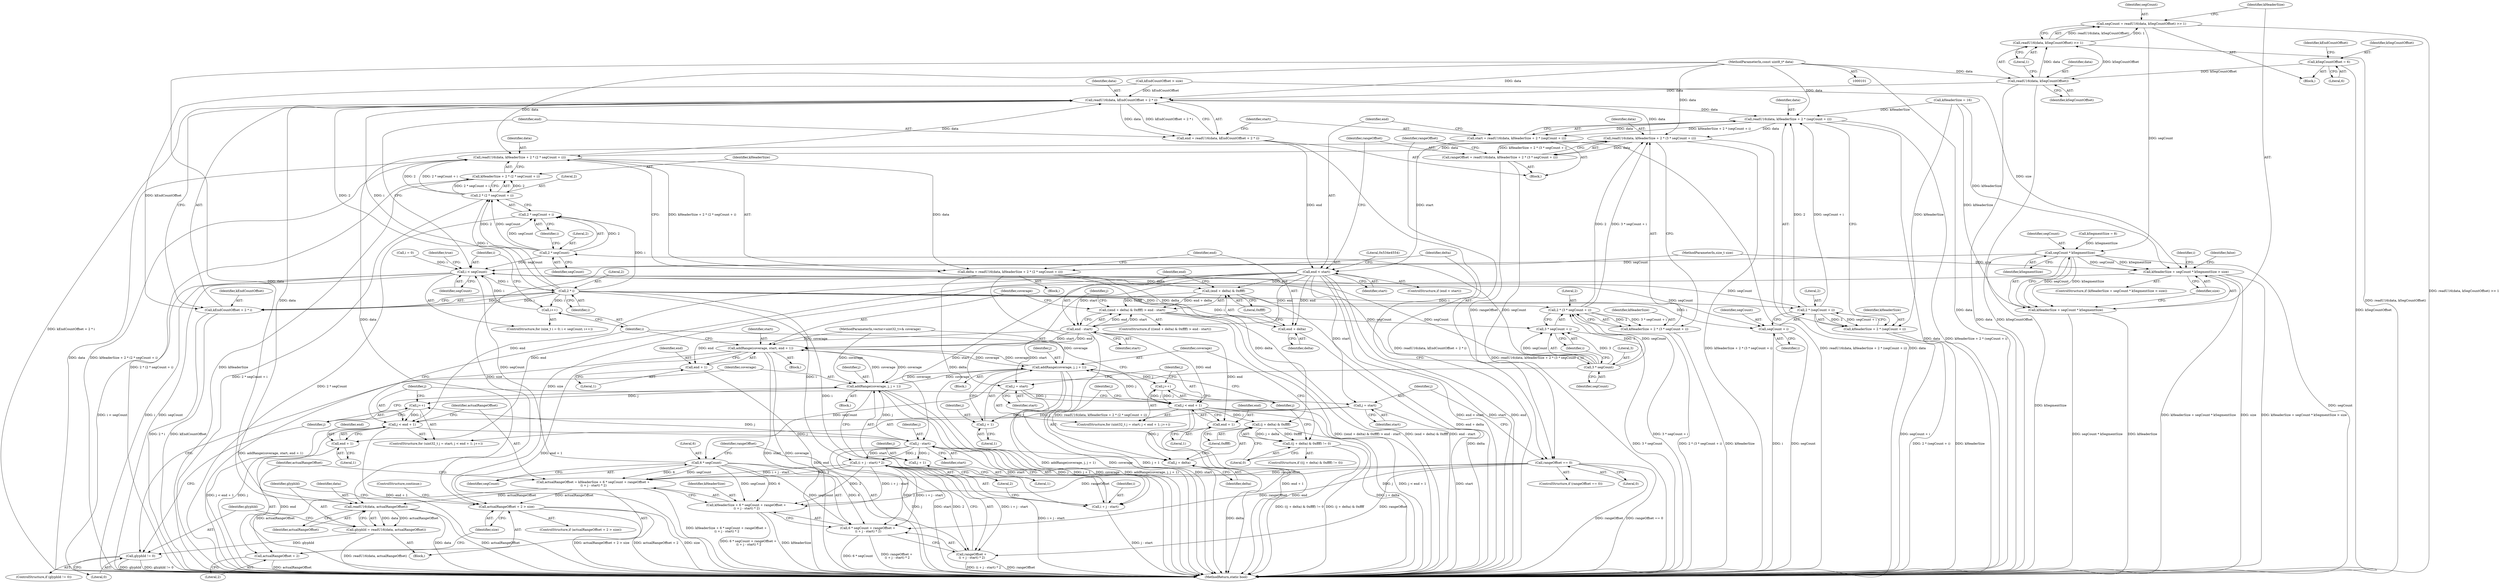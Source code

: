 digraph "0_Android_f4785aa1947b8d22d5b19559ef1ca526d98e0e73_0@API" {
"1000130" [label="(Call,segCount = readU16(data, kSegCountOffset) >> 1)"];
"1000132" [label="(Call,readU16(data, kSegCountOffset) >> 1)"];
"1000133" [label="(Call,readU16(data, kSegCountOffset))"];
"1000103" [label="(MethodParameterIn,const uint8_t* data)"];
"1000107" [label="(Call,kSegCountOffset = 6)"];
"1000141" [label="(Call,segCount * kSegmentSize)"];
"1000138" [label="(Call,kHeaderSize + segCount * kSegmentSize > size)"];
"1000305" [label="(Call,actualRangeOffset + 2 > size)"];
"1000139" [label="(Call,kHeaderSize + segCount * kSegmentSize)"];
"1000153" [label="(Call,i < segCount)"];
"1000166" [label="(Call,2 * i)"];
"1000156" [label="(Call,i++)"];
"1000162" [label="(Call,readU16(data, kEndCountOffset + 2 * i))"];
"1000160" [label="(Call,end = readU16(data, kEndCountOffset + 2 * i))"];
"1000182" [label="(Call,end < start)"];
"1000226" [label="(Call,(end + delta) & 0xffff)"];
"1000225" [label="(Call,((end + delta) & 0xffff) > end - start)"];
"1000227" [label="(Call,end + delta)"];
"1000231" [label="(Call,end - start)"];
"1000235" [label="(Call,addRange(coverage, start, end + 1))"];
"1000265" [label="(Call,addRange(coverage, j, j + 1))"];
"1000253" [label="(Call,j++)"];
"1000248" [label="(Call,j < end + 1)"];
"1000258" [label="(Call,(j + delta) & 0xffff)"];
"1000257" [label="(Call,((j + delta) & 0xffff) != 0)"];
"1000259" [label="(Call,j + delta)"];
"1000268" [label="(Call,j + 1)"];
"1000323" [label="(Call,addRange(coverage, j, j + 1))"];
"1000283" [label="(Call,j++)"];
"1000278" [label="(Call,j < end + 1)"];
"1000300" [label="(Call,j - start)"];
"1000297" [label="(Call,(i + j - start) * 2)"];
"1000287" [label="(Call,actualRangeOffset = kHeaderSize + 6 * segCount + rangeOffset +\n (i + j - start) * 2)"];
"1000306" [label="(Call,actualRangeOffset + 2)"];
"1000315" [label="(Call,readU16(data, actualRangeOffset))"];
"1000313" [label="(Call,glyphId = readU16(data, actualRangeOffset))"];
"1000319" [label="(Call,glyphId != 0)"];
"1000289" [label="(Call,kHeaderSize + 6 * segCount + rangeOffset +\n (i + j - start) * 2)"];
"1000291" [label="(Call,6 * segCount + rangeOffset +\n (i + j - start) * 2)"];
"1000295" [label="(Call,rangeOffset +\n (i + j - start) * 2)"];
"1000298" [label="(Call,i + j - start)"];
"1000326" [label="(Call,j + 1)"];
"1000238" [label="(Call,end + 1)"];
"1000245" [label="(Call,j = start)"];
"1000250" [label="(Call,end + 1)"];
"1000275" [label="(Call,j = start)"];
"1000280" [label="(Call,end + 1)"];
"1000172" [label="(Call,readU16(data, kHeaderSize + 2 * (segCount + i)))"];
"1000170" [label="(Call,start = readU16(data, kHeaderSize + 2 * (segCount + i)))"];
"1000194" [label="(Call,readU16(data, kHeaderSize + 2 * (3 * segCount + i)))"];
"1000192" [label="(Call,rangeOffset = readU16(data, kHeaderSize + 2 * (3 * segCount + i)))"];
"1000206" [label="(Call,rangeOffset == 0)"];
"1000213" [label="(Call,readU16(data, kHeaderSize + 2 * (2 * segCount + i)))"];
"1000211" [label="(Call,delta = readU16(data, kHeaderSize + 2 * (2 * segCount + i)))"];
"1000164" [label="(Call,kEndCountOffset + 2 * i)"];
"1000176" [label="(Call,2 * (segCount + i))"];
"1000174" [label="(Call,kHeaderSize + 2 * (segCount + i))"];
"1000178" [label="(Call,segCount + i)"];
"1000198" [label="(Call,2 * (3 * segCount + i))"];
"1000196" [label="(Call,kHeaderSize + 2 * (3 * segCount + i))"];
"1000200" [label="(Call,3 * segCount + i)"];
"1000217" [label="(Call,2 * (2 * segCount + i))"];
"1000215" [label="(Call,kHeaderSize + 2 * (2 * segCount + i))"];
"1000219" [label="(Call,2 * segCount + i)"];
"1000201" [label="(Call,3 * segCount)"];
"1000220" [label="(Call,2 * segCount)"];
"1000292" [label="(Call,6 * segCount)"];
"1000292" [label="(Call,6 * segCount)"];
"1000182" [label="(Call,end < start)"];
"1000326" [label="(Call,j + 1)"];
"1000243" [label="(ControlStructure,for (uint32_t j = start; j < end + 1; j++))"];
"1000315" [label="(Call,readU16(data, actualRangeOffset))"];
"1000220" [label="(Call,2 * segCount)"];
"1000258" [label="(Call,(j + delta) & 0xffff)"];
"1000311" [label="(ControlStructure,continue;)"];
"1000151" [label="(Identifier,i)"];
"1000314" [label="(Identifier,glyphId)"];
"1000257" [label="(Call,((j + delta) & 0xffff) != 0)"];
"1000232" [label="(Identifier,end)"];
"1000273" [label="(ControlStructure,for (uint32_t j = start; j < end + 1; j++))"];
"1000137" [label="(ControlStructure,if (kHeaderSize + segCount * kSegmentSize > size))"];
"1000212" [label="(Identifier,delta)"];
"1000270" [label="(Literal,1)"];
"1000301" [label="(Identifier,j)"];
"1000277" [label="(Identifier,start)"];
"1000141" [label="(Call,segCount * kSegmentSize)"];
"1000213" [label="(Call,readU16(data, kHeaderSize + 2 * (2 * segCount + i)))"];
"1000219" [label="(Call,2 * segCount + i)"];
"1000156" [label="(Call,i++)"];
"1000290" [label="(Identifier,kHeaderSize)"];
"1000211" [label="(Call,delta = readU16(data, kHeaderSize + 2 * (2 * segCount + i)))"];
"1000178" [label="(Call,segCount + i)"];
"1000217" [label="(Call,2 * (2 * segCount + i))"];
"1000240" [label="(Literal,1)"];
"1000162" [label="(Call,readU16(data, kEndCountOffset + 2 * i))"];
"1000265" [label="(Call,addRange(coverage, j, j + 1))"];
"1000304" [label="(ControlStructure,if (actualRangeOffset + 2 > size))"];
"1000228" [label="(Identifier,end)"];
"1000275" [label="(Call,j = start)"];
"1000233" [label="(Identifier,start)"];
"1000195" [label="(Identifier,data)"];
"1000115" [label="(Call,kHeaderSize = 16)"];
"1000154" [label="(Identifier,i)"];
"1000179" [label="(Identifier,segCount)"];
"1000306" [label="(Call,actualRangeOffset + 2)"];
"1000176" [label="(Call,2 * (segCount + i))"];
"1000132" [label="(Call,readU16(data, kSegCountOffset) >> 1)"];
"1000170" [label="(Call,start = readU16(data, kHeaderSize + 2 * (segCount + i)))"];
"1000313" [label="(Call,glyphId = readU16(data, actualRangeOffset))"];
"1000234" [label="(Block,)"];
"1000209" [label="(Block,)"];
"1000328" [label="(Literal,1)"];
"1000236" [label="(Identifier,coverage)"];
"1000123" [label="(Call,kEndCountOffset > size)"];
"1000227" [label="(Call,end + delta)"];
"1000144" [label="(Identifier,size)"];
"1000325" [label="(Identifier,j)"];
"1000287" [label="(Call,actualRangeOffset = kHeaderSize + 6 * segCount + rangeOffset +\n (i + j - start) * 2)"];
"1000321" [label="(Literal,0)"];
"1000319" [label="(Call,glyphId != 0)"];
"1000247" [label="(Identifier,start)"];
"1000177" [label="(Literal,2)"];
"1000143" [label="(Identifier,kSegmentSize)"];
"1000331" [label="(MethodReturn,static bool)"];
"1000167" [label="(Literal,2)"];
"1000297" [label="(Call,(i + j - start) * 2)"];
"1000256" [label="(ControlStructure,if (((j + delta) & 0xffff) != 0))"];
"1000291" [label="(Call,6 * segCount + rangeOffset +\n (i + j - start) * 2)"];
"1000252" [label="(Literal,1)"];
"1000215" [label="(Call,kHeaderSize + 2 * (2 * segCount + i))"];
"1000206" [label="(Call,rangeOffset == 0)"];
"1000205" [label="(ControlStructure,if (rangeOffset == 0))"];
"1000248" [label="(Call,j < end + 1)"];
"1000109" [label="(Literal,6)"];
"1000171" [label="(Identifier,start)"];
"1000323" [label="(Call,addRange(coverage, j, j + 1))"];
"1000251" [label="(Identifier,end)"];
"1000161" [label="(Identifier,end)"];
"1000142" [label="(Identifier,segCount)"];
"1000164" [label="(Call,kEndCountOffset + 2 * i)"];
"1000119" [label="(Call,kSegmentSize = 8)"];
"1000136" [label="(Literal,1)"];
"1000309" [label="(Identifier,size)"];
"1000160" [label="(Call,end = readU16(data, kEndCountOffset + 2 * i))"];
"1000308" [label="(Literal,2)"];
"1000216" [label="(Identifier,kHeaderSize)"];
"1000200" [label="(Call,3 * segCount + i)"];
"1000264" [label="(Block,)"];
"1000245" [label="(Call,j = start)"];
"1000168" [label="(Identifier,i)"];
"1000102" [label="(MethodParameterIn,vector<uint32_t>& coverage)"];
"1000226" [label="(Call,(end + delta) & 0xffff)"];
"1000263" [label="(Literal,0)"];
"1000288" [label="(Identifier,actualRangeOffset)"];
"1000192" [label="(Call,rangeOffset = readU16(data, kHeaderSize + 2 * (3 * segCount + i)))"];
"1000260" [label="(Identifier,j)"];
"1000231" [label="(Call,end - start)"];
"1000318" [label="(ControlStructure,if (glyphId != 0))"];
"1000296" [label="(Identifier,rangeOffset)"];
"1000285" [label="(Block,)"];
"1000279" [label="(Identifier,j)"];
"1000175" [label="(Identifier,kHeaderSize)"];
"1000250" [label="(Call,end + 1)"];
"1000224" [label="(ControlStructure,if (((end + delta) & 0xffff) > end - start))"];
"1000330" [label="(Identifier,true)"];
"1000281" [label="(Identifier,end)"];
"1000294" [label="(Identifier,segCount)"];
"1000130" [label="(Call,segCount = readU16(data, kSegCountOffset) >> 1)"];
"1000249" [label="(Identifier,j)"];
"1000222" [label="(Identifier,segCount)"];
"1000155" [label="(Identifier,segCount)"];
"1000157" [label="(Identifier,i)"];
"1000104" [label="(MethodParameterIn,size_t size)"];
"1000303" [label="(Literal,2)"];
"1000204" [label="(Identifier,i)"];
"1000305" [label="(Call,actualRangeOffset + 2 > size)"];
"1000148" [label="(ControlStructure,for (size_t i = 0; i < segCount; i++))"];
"1000108" [label="(Identifier,kSegCountOffset)"];
"1000147" [label="(Identifier,false)"];
"1000289" [label="(Call,kHeaderSize + 6 * segCount + rangeOffset +\n (i + j - start) * 2)"];
"1000230" [label="(Literal,0xffff)"];
"1000320" [label="(Identifier,glyphId)"];
"1000183" [label="(Identifier,end)"];
"1000299" [label="(Identifier,i)"];
"1000153" [label="(Call,i < segCount)"];
"1000133" [label="(Call,readU16(data, kSegCountOffset))"];
"1000300" [label="(Call,j - start)"];
"1000131" [label="(Identifier,segCount)"];
"1000107" [label="(Call,kSegCountOffset = 6)"];
"1000103" [label="(MethodParameterIn,const uint8_t* data)"];
"1000282" [label="(Literal,1)"];
"1000269" [label="(Identifier,j)"];
"1000253" [label="(Call,j++)"];
"1000268" [label="(Call,j + 1)"];
"1000283" [label="(Call,j++)"];
"1000134" [label="(Identifier,data)"];
"1000280" [label="(Call,end + 1)"];
"1000174" [label="(Call,kHeaderSize + 2 * (segCount + i))"];
"1000276" [label="(Identifier,j)"];
"1000317" [label="(Identifier,actualRangeOffset)"];
"1000105" [label="(Block,)"];
"1000150" [label="(Call,i = 0)"];
"1000259" [label="(Call,j + delta)"];
"1000158" [label="(Block,)"];
"1000208" [label="(Literal,0)"];
"1000262" [label="(Literal,0xffff)"];
"1000324" [label="(Identifier,coverage)"];
"1000254" [label="(Identifier,j)"];
"1000278" [label="(Call,j < end + 1)"];
"1000327" [label="(Identifier,j)"];
"1000139" [label="(Call,kHeaderSize + segCount * kSegmentSize)"];
"1000166" [label="(Call,2 * i)"];
"1000197" [label="(Identifier,kHeaderSize)"];
"1000307" [label="(Identifier,actualRangeOffset)"];
"1000198" [label="(Call,2 * (3 * segCount + i))"];
"1000196" [label="(Call,kHeaderSize + 2 * (3 * segCount + i))"];
"1000316" [label="(Identifier,data)"];
"1000221" [label="(Literal,2)"];
"1000246" [label="(Identifier,j)"];
"1000267" [label="(Identifier,j)"];
"1000223" [label="(Identifier,i)"];
"1000194" [label="(Call,readU16(data, kHeaderSize + 2 * (3 * segCount + i)))"];
"1000180" [label="(Identifier,i)"];
"1000284" [label="(Identifier,j)"];
"1000225" [label="(Call,((end + delta) & 0xffff) > end - start)"];
"1000295" [label="(Call,rangeOffset +\n (i + j - start) * 2)"];
"1000140" [label="(Identifier,kHeaderSize)"];
"1000165" [label="(Identifier,kEndCountOffset)"];
"1000184" [label="(Identifier,start)"];
"1000138" [label="(Call,kHeaderSize + segCount * kSegmentSize > size)"];
"1000135" [label="(Identifier,kSegCountOffset)"];
"1000214" [label="(Identifier,data)"];
"1000203" [label="(Identifier,segCount)"];
"1000298" [label="(Call,i + j - start)"];
"1000237" [label="(Identifier,start)"];
"1000229" [label="(Identifier,delta)"];
"1000266" [label="(Identifier,coverage)"];
"1000207" [label="(Identifier,rangeOffset)"];
"1000187" [label="(Literal,0x534e4554)"];
"1000112" [label="(Identifier,kEndCountOffset)"];
"1000293" [label="(Literal,6)"];
"1000163" [label="(Identifier,data)"];
"1000235" [label="(Call,addRange(coverage, start, end + 1))"];
"1000322" [label="(Block,)"];
"1000202" [label="(Literal,3)"];
"1000238" [label="(Call,end + 1)"];
"1000201" [label="(Call,3 * segCount)"];
"1000261" [label="(Identifier,delta)"];
"1000173" [label="(Identifier,data)"];
"1000218" [label="(Literal,2)"];
"1000172" [label="(Call,readU16(data, kHeaderSize + 2 * (segCount + i)))"];
"1000199" [label="(Literal,2)"];
"1000193" [label="(Identifier,rangeOffset)"];
"1000302" [label="(Identifier,start)"];
"1000239" [label="(Identifier,end)"];
"1000181" [label="(ControlStructure,if (end < start))"];
"1000130" -> "1000105"  [label="AST: "];
"1000130" -> "1000132"  [label="CFG: "];
"1000131" -> "1000130"  [label="AST: "];
"1000132" -> "1000130"  [label="AST: "];
"1000140" -> "1000130"  [label="CFG: "];
"1000130" -> "1000331"  [label="DDG: readU16(data, kSegCountOffset) >> 1"];
"1000132" -> "1000130"  [label="DDG: readU16(data, kSegCountOffset)"];
"1000132" -> "1000130"  [label="DDG: 1"];
"1000130" -> "1000141"  [label="DDG: segCount"];
"1000132" -> "1000136"  [label="CFG: "];
"1000133" -> "1000132"  [label="AST: "];
"1000136" -> "1000132"  [label="AST: "];
"1000132" -> "1000331"  [label="DDG: readU16(data, kSegCountOffset)"];
"1000133" -> "1000132"  [label="DDG: data"];
"1000133" -> "1000132"  [label="DDG: kSegCountOffset"];
"1000133" -> "1000135"  [label="CFG: "];
"1000134" -> "1000133"  [label="AST: "];
"1000135" -> "1000133"  [label="AST: "];
"1000136" -> "1000133"  [label="CFG: "];
"1000133" -> "1000331"  [label="DDG: data"];
"1000133" -> "1000331"  [label="DDG: kSegCountOffset"];
"1000103" -> "1000133"  [label="DDG: data"];
"1000107" -> "1000133"  [label="DDG: kSegCountOffset"];
"1000133" -> "1000162"  [label="DDG: data"];
"1000103" -> "1000101"  [label="AST: "];
"1000103" -> "1000331"  [label="DDG: data"];
"1000103" -> "1000162"  [label="DDG: data"];
"1000103" -> "1000172"  [label="DDG: data"];
"1000103" -> "1000194"  [label="DDG: data"];
"1000103" -> "1000213"  [label="DDG: data"];
"1000103" -> "1000315"  [label="DDG: data"];
"1000107" -> "1000105"  [label="AST: "];
"1000107" -> "1000109"  [label="CFG: "];
"1000108" -> "1000107"  [label="AST: "];
"1000109" -> "1000107"  [label="AST: "];
"1000112" -> "1000107"  [label="CFG: "];
"1000107" -> "1000331"  [label="DDG: kSegCountOffset"];
"1000141" -> "1000139"  [label="AST: "];
"1000141" -> "1000143"  [label="CFG: "];
"1000142" -> "1000141"  [label="AST: "];
"1000143" -> "1000141"  [label="AST: "];
"1000139" -> "1000141"  [label="CFG: "];
"1000141" -> "1000331"  [label="DDG: segCount"];
"1000141" -> "1000331"  [label="DDG: kSegmentSize"];
"1000141" -> "1000138"  [label="DDG: segCount"];
"1000141" -> "1000138"  [label="DDG: kSegmentSize"];
"1000141" -> "1000139"  [label="DDG: segCount"];
"1000141" -> "1000139"  [label="DDG: kSegmentSize"];
"1000119" -> "1000141"  [label="DDG: kSegmentSize"];
"1000141" -> "1000153"  [label="DDG: segCount"];
"1000138" -> "1000137"  [label="AST: "];
"1000138" -> "1000144"  [label="CFG: "];
"1000139" -> "1000138"  [label="AST: "];
"1000144" -> "1000138"  [label="AST: "];
"1000147" -> "1000138"  [label="CFG: "];
"1000151" -> "1000138"  [label="CFG: "];
"1000138" -> "1000331"  [label="DDG: kHeaderSize + segCount * kSegmentSize"];
"1000138" -> "1000331"  [label="DDG: size"];
"1000138" -> "1000331"  [label="DDG: kHeaderSize + segCount * kSegmentSize > size"];
"1000115" -> "1000138"  [label="DDG: kHeaderSize"];
"1000123" -> "1000138"  [label="DDG: size"];
"1000104" -> "1000138"  [label="DDG: size"];
"1000138" -> "1000305"  [label="DDG: size"];
"1000305" -> "1000304"  [label="AST: "];
"1000305" -> "1000309"  [label="CFG: "];
"1000306" -> "1000305"  [label="AST: "];
"1000309" -> "1000305"  [label="AST: "];
"1000311" -> "1000305"  [label="CFG: "];
"1000314" -> "1000305"  [label="CFG: "];
"1000305" -> "1000331"  [label="DDG: size"];
"1000305" -> "1000331"  [label="DDG: actualRangeOffset + 2 > size"];
"1000305" -> "1000331"  [label="DDG: actualRangeOffset + 2"];
"1000287" -> "1000305"  [label="DDG: actualRangeOffset"];
"1000104" -> "1000305"  [label="DDG: size"];
"1000140" -> "1000139"  [label="AST: "];
"1000144" -> "1000139"  [label="CFG: "];
"1000139" -> "1000331"  [label="DDG: segCount * kSegmentSize"];
"1000139" -> "1000331"  [label="DDG: kHeaderSize"];
"1000115" -> "1000139"  [label="DDG: kHeaderSize"];
"1000153" -> "1000148"  [label="AST: "];
"1000153" -> "1000155"  [label="CFG: "];
"1000154" -> "1000153"  [label="AST: "];
"1000155" -> "1000153"  [label="AST: "];
"1000161" -> "1000153"  [label="CFG: "];
"1000330" -> "1000153"  [label="CFG: "];
"1000153" -> "1000331"  [label="DDG: segCount"];
"1000153" -> "1000331"  [label="DDG: i < segCount"];
"1000153" -> "1000331"  [label="DDG: i"];
"1000150" -> "1000153"  [label="DDG: i"];
"1000156" -> "1000153"  [label="DDG: i"];
"1000292" -> "1000153"  [label="DDG: segCount"];
"1000201" -> "1000153"  [label="DDG: segCount"];
"1000220" -> "1000153"  [label="DDG: segCount"];
"1000153" -> "1000166"  [label="DDG: i"];
"1000153" -> "1000176"  [label="DDG: segCount"];
"1000153" -> "1000178"  [label="DDG: segCount"];
"1000153" -> "1000201"  [label="DDG: segCount"];
"1000166" -> "1000164"  [label="AST: "];
"1000166" -> "1000168"  [label="CFG: "];
"1000167" -> "1000166"  [label="AST: "];
"1000168" -> "1000166"  [label="AST: "];
"1000164" -> "1000166"  [label="CFG: "];
"1000166" -> "1000156"  [label="DDG: i"];
"1000166" -> "1000162"  [label="DDG: 2"];
"1000166" -> "1000162"  [label="DDG: i"];
"1000166" -> "1000164"  [label="DDG: 2"];
"1000166" -> "1000164"  [label="DDG: i"];
"1000166" -> "1000176"  [label="DDG: i"];
"1000166" -> "1000178"  [label="DDG: i"];
"1000166" -> "1000198"  [label="DDG: i"];
"1000166" -> "1000200"  [label="DDG: i"];
"1000166" -> "1000217"  [label="DDG: i"];
"1000166" -> "1000219"  [label="DDG: i"];
"1000166" -> "1000297"  [label="DDG: i"];
"1000166" -> "1000298"  [label="DDG: i"];
"1000156" -> "1000148"  [label="AST: "];
"1000156" -> "1000157"  [label="CFG: "];
"1000157" -> "1000156"  [label="AST: "];
"1000154" -> "1000156"  [label="CFG: "];
"1000162" -> "1000160"  [label="AST: "];
"1000162" -> "1000164"  [label="CFG: "];
"1000163" -> "1000162"  [label="AST: "];
"1000164" -> "1000162"  [label="AST: "];
"1000160" -> "1000162"  [label="CFG: "];
"1000162" -> "1000331"  [label="DDG: kEndCountOffset + 2 * i"];
"1000162" -> "1000160"  [label="DDG: data"];
"1000162" -> "1000160"  [label="DDG: kEndCountOffset + 2 * i"];
"1000315" -> "1000162"  [label="DDG: data"];
"1000213" -> "1000162"  [label="DDG: data"];
"1000194" -> "1000162"  [label="DDG: data"];
"1000123" -> "1000162"  [label="DDG: kEndCountOffset"];
"1000162" -> "1000172"  [label="DDG: data"];
"1000160" -> "1000158"  [label="AST: "];
"1000161" -> "1000160"  [label="AST: "];
"1000171" -> "1000160"  [label="CFG: "];
"1000160" -> "1000331"  [label="DDG: readU16(data, kEndCountOffset + 2 * i)"];
"1000160" -> "1000182"  [label="DDG: end"];
"1000182" -> "1000181"  [label="AST: "];
"1000182" -> "1000184"  [label="CFG: "];
"1000183" -> "1000182"  [label="AST: "];
"1000184" -> "1000182"  [label="AST: "];
"1000187" -> "1000182"  [label="CFG: "];
"1000193" -> "1000182"  [label="CFG: "];
"1000182" -> "1000331"  [label="DDG: end < start"];
"1000182" -> "1000331"  [label="DDG: start"];
"1000182" -> "1000331"  [label="DDG: end"];
"1000170" -> "1000182"  [label="DDG: start"];
"1000182" -> "1000226"  [label="DDG: end"];
"1000182" -> "1000227"  [label="DDG: end"];
"1000182" -> "1000231"  [label="DDG: end"];
"1000182" -> "1000231"  [label="DDG: start"];
"1000182" -> "1000275"  [label="DDG: start"];
"1000182" -> "1000278"  [label="DDG: end"];
"1000182" -> "1000280"  [label="DDG: end"];
"1000182" -> "1000300"  [label="DDG: start"];
"1000226" -> "1000225"  [label="AST: "];
"1000226" -> "1000230"  [label="CFG: "];
"1000227" -> "1000226"  [label="AST: "];
"1000230" -> "1000226"  [label="AST: "];
"1000232" -> "1000226"  [label="CFG: "];
"1000226" -> "1000331"  [label="DDG: end + delta"];
"1000226" -> "1000225"  [label="DDG: end + delta"];
"1000226" -> "1000225"  [label="DDG: 0xffff"];
"1000211" -> "1000226"  [label="DDG: delta"];
"1000225" -> "1000224"  [label="AST: "];
"1000225" -> "1000231"  [label="CFG: "];
"1000231" -> "1000225"  [label="AST: "];
"1000236" -> "1000225"  [label="CFG: "];
"1000246" -> "1000225"  [label="CFG: "];
"1000225" -> "1000331"  [label="DDG: ((end + delta) & 0xffff) > end - start"];
"1000225" -> "1000331"  [label="DDG: (end + delta) & 0xffff"];
"1000225" -> "1000331"  [label="DDG: end - start"];
"1000231" -> "1000225"  [label="DDG: end"];
"1000231" -> "1000225"  [label="DDG: start"];
"1000227" -> "1000229"  [label="CFG: "];
"1000228" -> "1000227"  [label="AST: "];
"1000229" -> "1000227"  [label="AST: "];
"1000230" -> "1000227"  [label="CFG: "];
"1000227" -> "1000331"  [label="DDG: delta"];
"1000211" -> "1000227"  [label="DDG: delta"];
"1000231" -> "1000233"  [label="CFG: "];
"1000232" -> "1000231"  [label="AST: "];
"1000233" -> "1000231"  [label="AST: "];
"1000231" -> "1000235"  [label="DDG: start"];
"1000231" -> "1000235"  [label="DDG: end"];
"1000231" -> "1000238"  [label="DDG: end"];
"1000231" -> "1000245"  [label="DDG: start"];
"1000231" -> "1000248"  [label="DDG: end"];
"1000231" -> "1000250"  [label="DDG: end"];
"1000235" -> "1000234"  [label="AST: "];
"1000235" -> "1000238"  [label="CFG: "];
"1000236" -> "1000235"  [label="AST: "];
"1000237" -> "1000235"  [label="AST: "];
"1000238" -> "1000235"  [label="AST: "];
"1000157" -> "1000235"  [label="CFG: "];
"1000235" -> "1000331"  [label="DDG: start"];
"1000235" -> "1000331"  [label="DDG: coverage"];
"1000235" -> "1000331"  [label="DDG: addRange(coverage, start, end + 1)"];
"1000235" -> "1000331"  [label="DDG: end + 1"];
"1000265" -> "1000235"  [label="DDG: coverage"];
"1000323" -> "1000235"  [label="DDG: coverage"];
"1000102" -> "1000235"  [label="DDG: coverage"];
"1000235" -> "1000265"  [label="DDG: coverage"];
"1000235" -> "1000323"  [label="DDG: coverage"];
"1000265" -> "1000264"  [label="AST: "];
"1000265" -> "1000268"  [label="CFG: "];
"1000266" -> "1000265"  [label="AST: "];
"1000267" -> "1000265"  [label="AST: "];
"1000268" -> "1000265"  [label="AST: "];
"1000254" -> "1000265"  [label="CFG: "];
"1000265" -> "1000331"  [label="DDG: addRange(coverage, j, j + 1)"];
"1000265" -> "1000331"  [label="DDG: j + 1"];
"1000265" -> "1000331"  [label="DDG: coverage"];
"1000265" -> "1000253"  [label="DDG: j"];
"1000323" -> "1000265"  [label="DDG: coverage"];
"1000102" -> "1000265"  [label="DDG: coverage"];
"1000248" -> "1000265"  [label="DDG: j"];
"1000265" -> "1000323"  [label="DDG: coverage"];
"1000253" -> "1000243"  [label="AST: "];
"1000253" -> "1000254"  [label="CFG: "];
"1000254" -> "1000253"  [label="AST: "];
"1000249" -> "1000253"  [label="CFG: "];
"1000253" -> "1000248"  [label="DDG: j"];
"1000248" -> "1000253"  [label="DDG: j"];
"1000248" -> "1000243"  [label="AST: "];
"1000248" -> "1000250"  [label="CFG: "];
"1000249" -> "1000248"  [label="AST: "];
"1000250" -> "1000248"  [label="AST: "];
"1000260" -> "1000248"  [label="CFG: "];
"1000157" -> "1000248"  [label="CFG: "];
"1000248" -> "1000331"  [label="DDG: j < end + 1"];
"1000248" -> "1000331"  [label="DDG: end + 1"];
"1000248" -> "1000331"  [label="DDG: j"];
"1000245" -> "1000248"  [label="DDG: j"];
"1000248" -> "1000258"  [label="DDG: j"];
"1000248" -> "1000259"  [label="DDG: j"];
"1000248" -> "1000268"  [label="DDG: j"];
"1000258" -> "1000257"  [label="AST: "];
"1000258" -> "1000262"  [label="CFG: "];
"1000259" -> "1000258"  [label="AST: "];
"1000262" -> "1000258"  [label="AST: "];
"1000263" -> "1000258"  [label="CFG: "];
"1000258" -> "1000331"  [label="DDG: j + delta"];
"1000258" -> "1000257"  [label="DDG: j + delta"];
"1000258" -> "1000257"  [label="DDG: 0xffff"];
"1000211" -> "1000258"  [label="DDG: delta"];
"1000257" -> "1000256"  [label="AST: "];
"1000257" -> "1000263"  [label="CFG: "];
"1000263" -> "1000257"  [label="AST: "];
"1000266" -> "1000257"  [label="CFG: "];
"1000254" -> "1000257"  [label="CFG: "];
"1000257" -> "1000331"  [label="DDG: (j + delta) & 0xffff"];
"1000257" -> "1000331"  [label="DDG: ((j + delta) & 0xffff) != 0"];
"1000259" -> "1000261"  [label="CFG: "];
"1000260" -> "1000259"  [label="AST: "];
"1000261" -> "1000259"  [label="AST: "];
"1000262" -> "1000259"  [label="CFG: "];
"1000259" -> "1000331"  [label="DDG: delta"];
"1000211" -> "1000259"  [label="DDG: delta"];
"1000268" -> "1000270"  [label="CFG: "];
"1000269" -> "1000268"  [label="AST: "];
"1000270" -> "1000268"  [label="AST: "];
"1000323" -> "1000322"  [label="AST: "];
"1000323" -> "1000326"  [label="CFG: "];
"1000324" -> "1000323"  [label="AST: "];
"1000325" -> "1000323"  [label="AST: "];
"1000326" -> "1000323"  [label="AST: "];
"1000284" -> "1000323"  [label="CFG: "];
"1000323" -> "1000331"  [label="DDG: j + 1"];
"1000323" -> "1000331"  [label="DDG: coverage"];
"1000323" -> "1000331"  [label="DDG: addRange(coverage, j, j + 1)"];
"1000323" -> "1000283"  [label="DDG: j"];
"1000102" -> "1000323"  [label="DDG: coverage"];
"1000300" -> "1000323"  [label="DDG: j"];
"1000283" -> "1000273"  [label="AST: "];
"1000283" -> "1000284"  [label="CFG: "];
"1000284" -> "1000283"  [label="AST: "];
"1000279" -> "1000283"  [label="CFG: "];
"1000283" -> "1000278"  [label="DDG: j"];
"1000300" -> "1000283"  [label="DDG: j"];
"1000278" -> "1000273"  [label="AST: "];
"1000278" -> "1000280"  [label="CFG: "];
"1000279" -> "1000278"  [label="AST: "];
"1000280" -> "1000278"  [label="AST: "];
"1000288" -> "1000278"  [label="CFG: "];
"1000157" -> "1000278"  [label="CFG: "];
"1000278" -> "1000331"  [label="DDG: end + 1"];
"1000278" -> "1000331"  [label="DDG: j < end + 1"];
"1000278" -> "1000331"  [label="DDG: j"];
"1000275" -> "1000278"  [label="DDG: j"];
"1000278" -> "1000300"  [label="DDG: j"];
"1000300" -> "1000298"  [label="AST: "];
"1000300" -> "1000302"  [label="CFG: "];
"1000301" -> "1000300"  [label="AST: "];
"1000302" -> "1000300"  [label="AST: "];
"1000298" -> "1000300"  [label="CFG: "];
"1000300" -> "1000331"  [label="DDG: j"];
"1000300" -> "1000331"  [label="DDG: start"];
"1000300" -> "1000297"  [label="DDG: j"];
"1000300" -> "1000297"  [label="DDG: start"];
"1000300" -> "1000298"  [label="DDG: j"];
"1000300" -> "1000298"  [label="DDG: start"];
"1000300" -> "1000326"  [label="DDG: j"];
"1000297" -> "1000295"  [label="AST: "];
"1000297" -> "1000303"  [label="CFG: "];
"1000298" -> "1000297"  [label="AST: "];
"1000303" -> "1000297"  [label="AST: "];
"1000295" -> "1000297"  [label="CFG: "];
"1000297" -> "1000331"  [label="DDG: i + j - start"];
"1000297" -> "1000287"  [label="DDG: i + j - start"];
"1000297" -> "1000287"  [label="DDG: 2"];
"1000297" -> "1000289"  [label="DDG: i + j - start"];
"1000297" -> "1000289"  [label="DDG: 2"];
"1000297" -> "1000291"  [label="DDG: i + j - start"];
"1000297" -> "1000291"  [label="DDG: 2"];
"1000297" -> "1000295"  [label="DDG: i + j - start"];
"1000297" -> "1000295"  [label="DDG: 2"];
"1000287" -> "1000285"  [label="AST: "];
"1000287" -> "1000289"  [label="CFG: "];
"1000288" -> "1000287"  [label="AST: "];
"1000289" -> "1000287"  [label="AST: "];
"1000307" -> "1000287"  [label="CFG: "];
"1000287" -> "1000331"  [label="DDG: kHeaderSize + 6 * segCount + rangeOffset +\n (i + j - start) * 2"];
"1000292" -> "1000287"  [label="DDG: 6"];
"1000292" -> "1000287"  [label="DDG: segCount"];
"1000206" -> "1000287"  [label="DDG: rangeOffset"];
"1000287" -> "1000306"  [label="DDG: actualRangeOffset"];
"1000287" -> "1000315"  [label="DDG: actualRangeOffset"];
"1000306" -> "1000308"  [label="CFG: "];
"1000307" -> "1000306"  [label="AST: "];
"1000308" -> "1000306"  [label="AST: "];
"1000309" -> "1000306"  [label="CFG: "];
"1000306" -> "1000331"  [label="DDG: actualRangeOffset"];
"1000315" -> "1000313"  [label="AST: "];
"1000315" -> "1000317"  [label="CFG: "];
"1000316" -> "1000315"  [label="AST: "];
"1000317" -> "1000315"  [label="AST: "];
"1000313" -> "1000315"  [label="CFG: "];
"1000315" -> "1000331"  [label="DDG: data"];
"1000315" -> "1000331"  [label="DDG: actualRangeOffset"];
"1000315" -> "1000313"  [label="DDG: data"];
"1000315" -> "1000313"  [label="DDG: actualRangeOffset"];
"1000194" -> "1000315"  [label="DDG: data"];
"1000313" -> "1000285"  [label="AST: "];
"1000314" -> "1000313"  [label="AST: "];
"1000320" -> "1000313"  [label="CFG: "];
"1000313" -> "1000331"  [label="DDG: readU16(data, actualRangeOffset)"];
"1000313" -> "1000319"  [label="DDG: glyphId"];
"1000319" -> "1000318"  [label="AST: "];
"1000319" -> "1000321"  [label="CFG: "];
"1000320" -> "1000319"  [label="AST: "];
"1000321" -> "1000319"  [label="AST: "];
"1000324" -> "1000319"  [label="CFG: "];
"1000284" -> "1000319"  [label="CFG: "];
"1000319" -> "1000331"  [label="DDG: glyphId != 0"];
"1000319" -> "1000331"  [label="DDG: glyphId"];
"1000289" -> "1000291"  [label="CFG: "];
"1000290" -> "1000289"  [label="AST: "];
"1000291" -> "1000289"  [label="AST: "];
"1000289" -> "1000331"  [label="DDG: 6 * segCount + rangeOffset +\n (i + j - start) * 2"];
"1000289" -> "1000331"  [label="DDG: kHeaderSize"];
"1000292" -> "1000289"  [label="DDG: 6"];
"1000292" -> "1000289"  [label="DDG: segCount"];
"1000206" -> "1000289"  [label="DDG: rangeOffset"];
"1000291" -> "1000295"  [label="CFG: "];
"1000292" -> "1000291"  [label="AST: "];
"1000295" -> "1000291"  [label="AST: "];
"1000291" -> "1000331"  [label="DDG: 6 * segCount"];
"1000291" -> "1000331"  [label="DDG: rangeOffset +\n (i + j - start) * 2"];
"1000292" -> "1000291"  [label="DDG: 6"];
"1000292" -> "1000291"  [label="DDG: segCount"];
"1000206" -> "1000291"  [label="DDG: rangeOffset"];
"1000296" -> "1000295"  [label="AST: "];
"1000295" -> "1000331"  [label="DDG: rangeOffset"];
"1000295" -> "1000331"  [label="DDG: (i + j - start) * 2"];
"1000206" -> "1000295"  [label="DDG: rangeOffset"];
"1000299" -> "1000298"  [label="AST: "];
"1000303" -> "1000298"  [label="CFG: "];
"1000298" -> "1000331"  [label="DDG: j - start"];
"1000326" -> "1000328"  [label="CFG: "];
"1000327" -> "1000326"  [label="AST: "];
"1000328" -> "1000326"  [label="AST: "];
"1000238" -> "1000240"  [label="CFG: "];
"1000239" -> "1000238"  [label="AST: "];
"1000240" -> "1000238"  [label="AST: "];
"1000238" -> "1000331"  [label="DDG: end"];
"1000245" -> "1000243"  [label="AST: "];
"1000245" -> "1000247"  [label="CFG: "];
"1000246" -> "1000245"  [label="AST: "];
"1000247" -> "1000245"  [label="AST: "];
"1000249" -> "1000245"  [label="CFG: "];
"1000245" -> "1000331"  [label="DDG: start"];
"1000250" -> "1000252"  [label="CFG: "];
"1000251" -> "1000250"  [label="AST: "];
"1000252" -> "1000250"  [label="AST: "];
"1000250" -> "1000331"  [label="DDG: end"];
"1000275" -> "1000273"  [label="AST: "];
"1000275" -> "1000277"  [label="CFG: "];
"1000276" -> "1000275"  [label="AST: "];
"1000277" -> "1000275"  [label="AST: "];
"1000279" -> "1000275"  [label="CFG: "];
"1000275" -> "1000331"  [label="DDG: start"];
"1000280" -> "1000282"  [label="CFG: "];
"1000281" -> "1000280"  [label="AST: "];
"1000282" -> "1000280"  [label="AST: "];
"1000280" -> "1000331"  [label="DDG: end"];
"1000172" -> "1000170"  [label="AST: "];
"1000172" -> "1000174"  [label="CFG: "];
"1000173" -> "1000172"  [label="AST: "];
"1000174" -> "1000172"  [label="AST: "];
"1000170" -> "1000172"  [label="CFG: "];
"1000172" -> "1000331"  [label="DDG: data"];
"1000172" -> "1000331"  [label="DDG: kHeaderSize + 2 * (segCount + i)"];
"1000172" -> "1000170"  [label="DDG: data"];
"1000172" -> "1000170"  [label="DDG: kHeaderSize + 2 * (segCount + i)"];
"1000115" -> "1000172"  [label="DDG: kHeaderSize"];
"1000176" -> "1000172"  [label="DDG: 2"];
"1000176" -> "1000172"  [label="DDG: segCount + i"];
"1000172" -> "1000194"  [label="DDG: data"];
"1000170" -> "1000158"  [label="AST: "];
"1000171" -> "1000170"  [label="AST: "];
"1000183" -> "1000170"  [label="CFG: "];
"1000170" -> "1000331"  [label="DDG: readU16(data, kHeaderSize + 2 * (segCount + i))"];
"1000194" -> "1000192"  [label="AST: "];
"1000194" -> "1000196"  [label="CFG: "];
"1000195" -> "1000194"  [label="AST: "];
"1000196" -> "1000194"  [label="AST: "];
"1000192" -> "1000194"  [label="CFG: "];
"1000194" -> "1000331"  [label="DDG: data"];
"1000194" -> "1000331"  [label="DDG: kHeaderSize + 2 * (3 * segCount + i)"];
"1000194" -> "1000192"  [label="DDG: data"];
"1000194" -> "1000192"  [label="DDG: kHeaderSize + 2 * (3 * segCount + i)"];
"1000198" -> "1000194"  [label="DDG: 2"];
"1000198" -> "1000194"  [label="DDG: 3 * segCount + i"];
"1000194" -> "1000213"  [label="DDG: data"];
"1000192" -> "1000158"  [label="AST: "];
"1000193" -> "1000192"  [label="AST: "];
"1000207" -> "1000192"  [label="CFG: "];
"1000192" -> "1000331"  [label="DDG: readU16(data, kHeaderSize + 2 * (3 * segCount + i))"];
"1000192" -> "1000206"  [label="DDG: rangeOffset"];
"1000206" -> "1000205"  [label="AST: "];
"1000206" -> "1000208"  [label="CFG: "];
"1000207" -> "1000206"  [label="AST: "];
"1000208" -> "1000206"  [label="AST: "];
"1000212" -> "1000206"  [label="CFG: "];
"1000276" -> "1000206"  [label="CFG: "];
"1000206" -> "1000331"  [label="DDG: rangeOffset == 0"];
"1000206" -> "1000331"  [label="DDG: rangeOffset"];
"1000213" -> "1000211"  [label="AST: "];
"1000213" -> "1000215"  [label="CFG: "];
"1000214" -> "1000213"  [label="AST: "];
"1000215" -> "1000213"  [label="AST: "];
"1000211" -> "1000213"  [label="CFG: "];
"1000213" -> "1000331"  [label="DDG: data"];
"1000213" -> "1000331"  [label="DDG: kHeaderSize + 2 * (2 * segCount + i)"];
"1000213" -> "1000211"  [label="DDG: data"];
"1000213" -> "1000211"  [label="DDG: kHeaderSize + 2 * (2 * segCount + i)"];
"1000217" -> "1000213"  [label="DDG: 2"];
"1000217" -> "1000213"  [label="DDG: 2 * segCount + i"];
"1000211" -> "1000209"  [label="AST: "];
"1000212" -> "1000211"  [label="AST: "];
"1000228" -> "1000211"  [label="CFG: "];
"1000211" -> "1000331"  [label="DDG: readU16(data, kHeaderSize + 2 * (2 * segCount + i))"];
"1000165" -> "1000164"  [label="AST: "];
"1000164" -> "1000331"  [label="DDG: 2 * i"];
"1000164" -> "1000331"  [label="DDG: kEndCountOffset"];
"1000123" -> "1000164"  [label="DDG: kEndCountOffset"];
"1000176" -> "1000174"  [label="AST: "];
"1000176" -> "1000178"  [label="CFG: "];
"1000177" -> "1000176"  [label="AST: "];
"1000178" -> "1000176"  [label="AST: "];
"1000174" -> "1000176"  [label="CFG: "];
"1000176" -> "1000331"  [label="DDG: segCount + i"];
"1000176" -> "1000174"  [label="DDG: 2"];
"1000176" -> "1000174"  [label="DDG: segCount + i"];
"1000175" -> "1000174"  [label="AST: "];
"1000174" -> "1000331"  [label="DDG: 2 * (segCount + i)"];
"1000174" -> "1000331"  [label="DDG: kHeaderSize"];
"1000115" -> "1000174"  [label="DDG: kHeaderSize"];
"1000178" -> "1000180"  [label="CFG: "];
"1000179" -> "1000178"  [label="AST: "];
"1000180" -> "1000178"  [label="AST: "];
"1000178" -> "1000331"  [label="DDG: segCount"];
"1000178" -> "1000331"  [label="DDG: i"];
"1000198" -> "1000196"  [label="AST: "];
"1000198" -> "1000200"  [label="CFG: "];
"1000199" -> "1000198"  [label="AST: "];
"1000200" -> "1000198"  [label="AST: "];
"1000196" -> "1000198"  [label="CFG: "];
"1000198" -> "1000331"  [label="DDG: 3 * segCount + i"];
"1000198" -> "1000196"  [label="DDG: 2"];
"1000198" -> "1000196"  [label="DDG: 3 * segCount + i"];
"1000201" -> "1000198"  [label="DDG: 3"];
"1000201" -> "1000198"  [label="DDG: segCount"];
"1000197" -> "1000196"  [label="AST: "];
"1000196" -> "1000331"  [label="DDG: kHeaderSize"];
"1000196" -> "1000331"  [label="DDG: 2 * (3 * segCount + i)"];
"1000200" -> "1000204"  [label="CFG: "];
"1000201" -> "1000200"  [label="AST: "];
"1000204" -> "1000200"  [label="AST: "];
"1000200" -> "1000331"  [label="DDG: 3 * segCount"];
"1000201" -> "1000200"  [label="DDG: 3"];
"1000201" -> "1000200"  [label="DDG: segCount"];
"1000217" -> "1000215"  [label="AST: "];
"1000217" -> "1000219"  [label="CFG: "];
"1000218" -> "1000217"  [label="AST: "];
"1000219" -> "1000217"  [label="AST: "];
"1000215" -> "1000217"  [label="CFG: "];
"1000217" -> "1000331"  [label="DDG: 2 * segCount + i"];
"1000217" -> "1000215"  [label="DDG: 2"];
"1000217" -> "1000215"  [label="DDG: 2 * segCount + i"];
"1000220" -> "1000217"  [label="DDG: 2"];
"1000220" -> "1000217"  [label="DDG: segCount"];
"1000216" -> "1000215"  [label="AST: "];
"1000215" -> "1000331"  [label="DDG: kHeaderSize"];
"1000215" -> "1000331"  [label="DDG: 2 * (2 * segCount + i)"];
"1000219" -> "1000223"  [label="CFG: "];
"1000220" -> "1000219"  [label="AST: "];
"1000223" -> "1000219"  [label="AST: "];
"1000219" -> "1000331"  [label="DDG: 2 * segCount"];
"1000220" -> "1000219"  [label="DDG: 2"];
"1000220" -> "1000219"  [label="DDG: segCount"];
"1000201" -> "1000203"  [label="CFG: "];
"1000202" -> "1000201"  [label="AST: "];
"1000203" -> "1000201"  [label="AST: "];
"1000204" -> "1000201"  [label="CFG: "];
"1000201" -> "1000220"  [label="DDG: segCount"];
"1000201" -> "1000292"  [label="DDG: segCount"];
"1000220" -> "1000222"  [label="CFG: "];
"1000221" -> "1000220"  [label="AST: "];
"1000222" -> "1000220"  [label="AST: "];
"1000223" -> "1000220"  [label="CFG: "];
"1000292" -> "1000294"  [label="CFG: "];
"1000293" -> "1000292"  [label="AST: "];
"1000294" -> "1000292"  [label="AST: "];
"1000296" -> "1000292"  [label="CFG: "];
}
